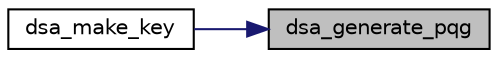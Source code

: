 digraph "dsa_generate_pqg"
{
 // LATEX_PDF_SIZE
  edge [fontname="Helvetica",fontsize="10",labelfontname="Helvetica",labelfontsize="10"];
  node [fontname="Helvetica",fontsize="10",shape=record];
  rankdir="RL";
  Node31 [label="dsa_generate_pqg",height=0.2,width=0.4,color="black", fillcolor="grey75", style="filled", fontcolor="black",tooltip="Generate DSA parameters p, q & g."];
  Node31 -> Node32 [dir="back",color="midnightblue",fontsize="10",style="solid",fontname="Helvetica"];
  Node32 [label="dsa_make_key",height=0.2,width=0.4,color="black", fillcolor="white", style="filled",URL="$dsa__make__key_8c.html#a9b48ea999f1e23e839ae5b62aab985c6",tooltip="Old-style creation of a DSA key."];
}

